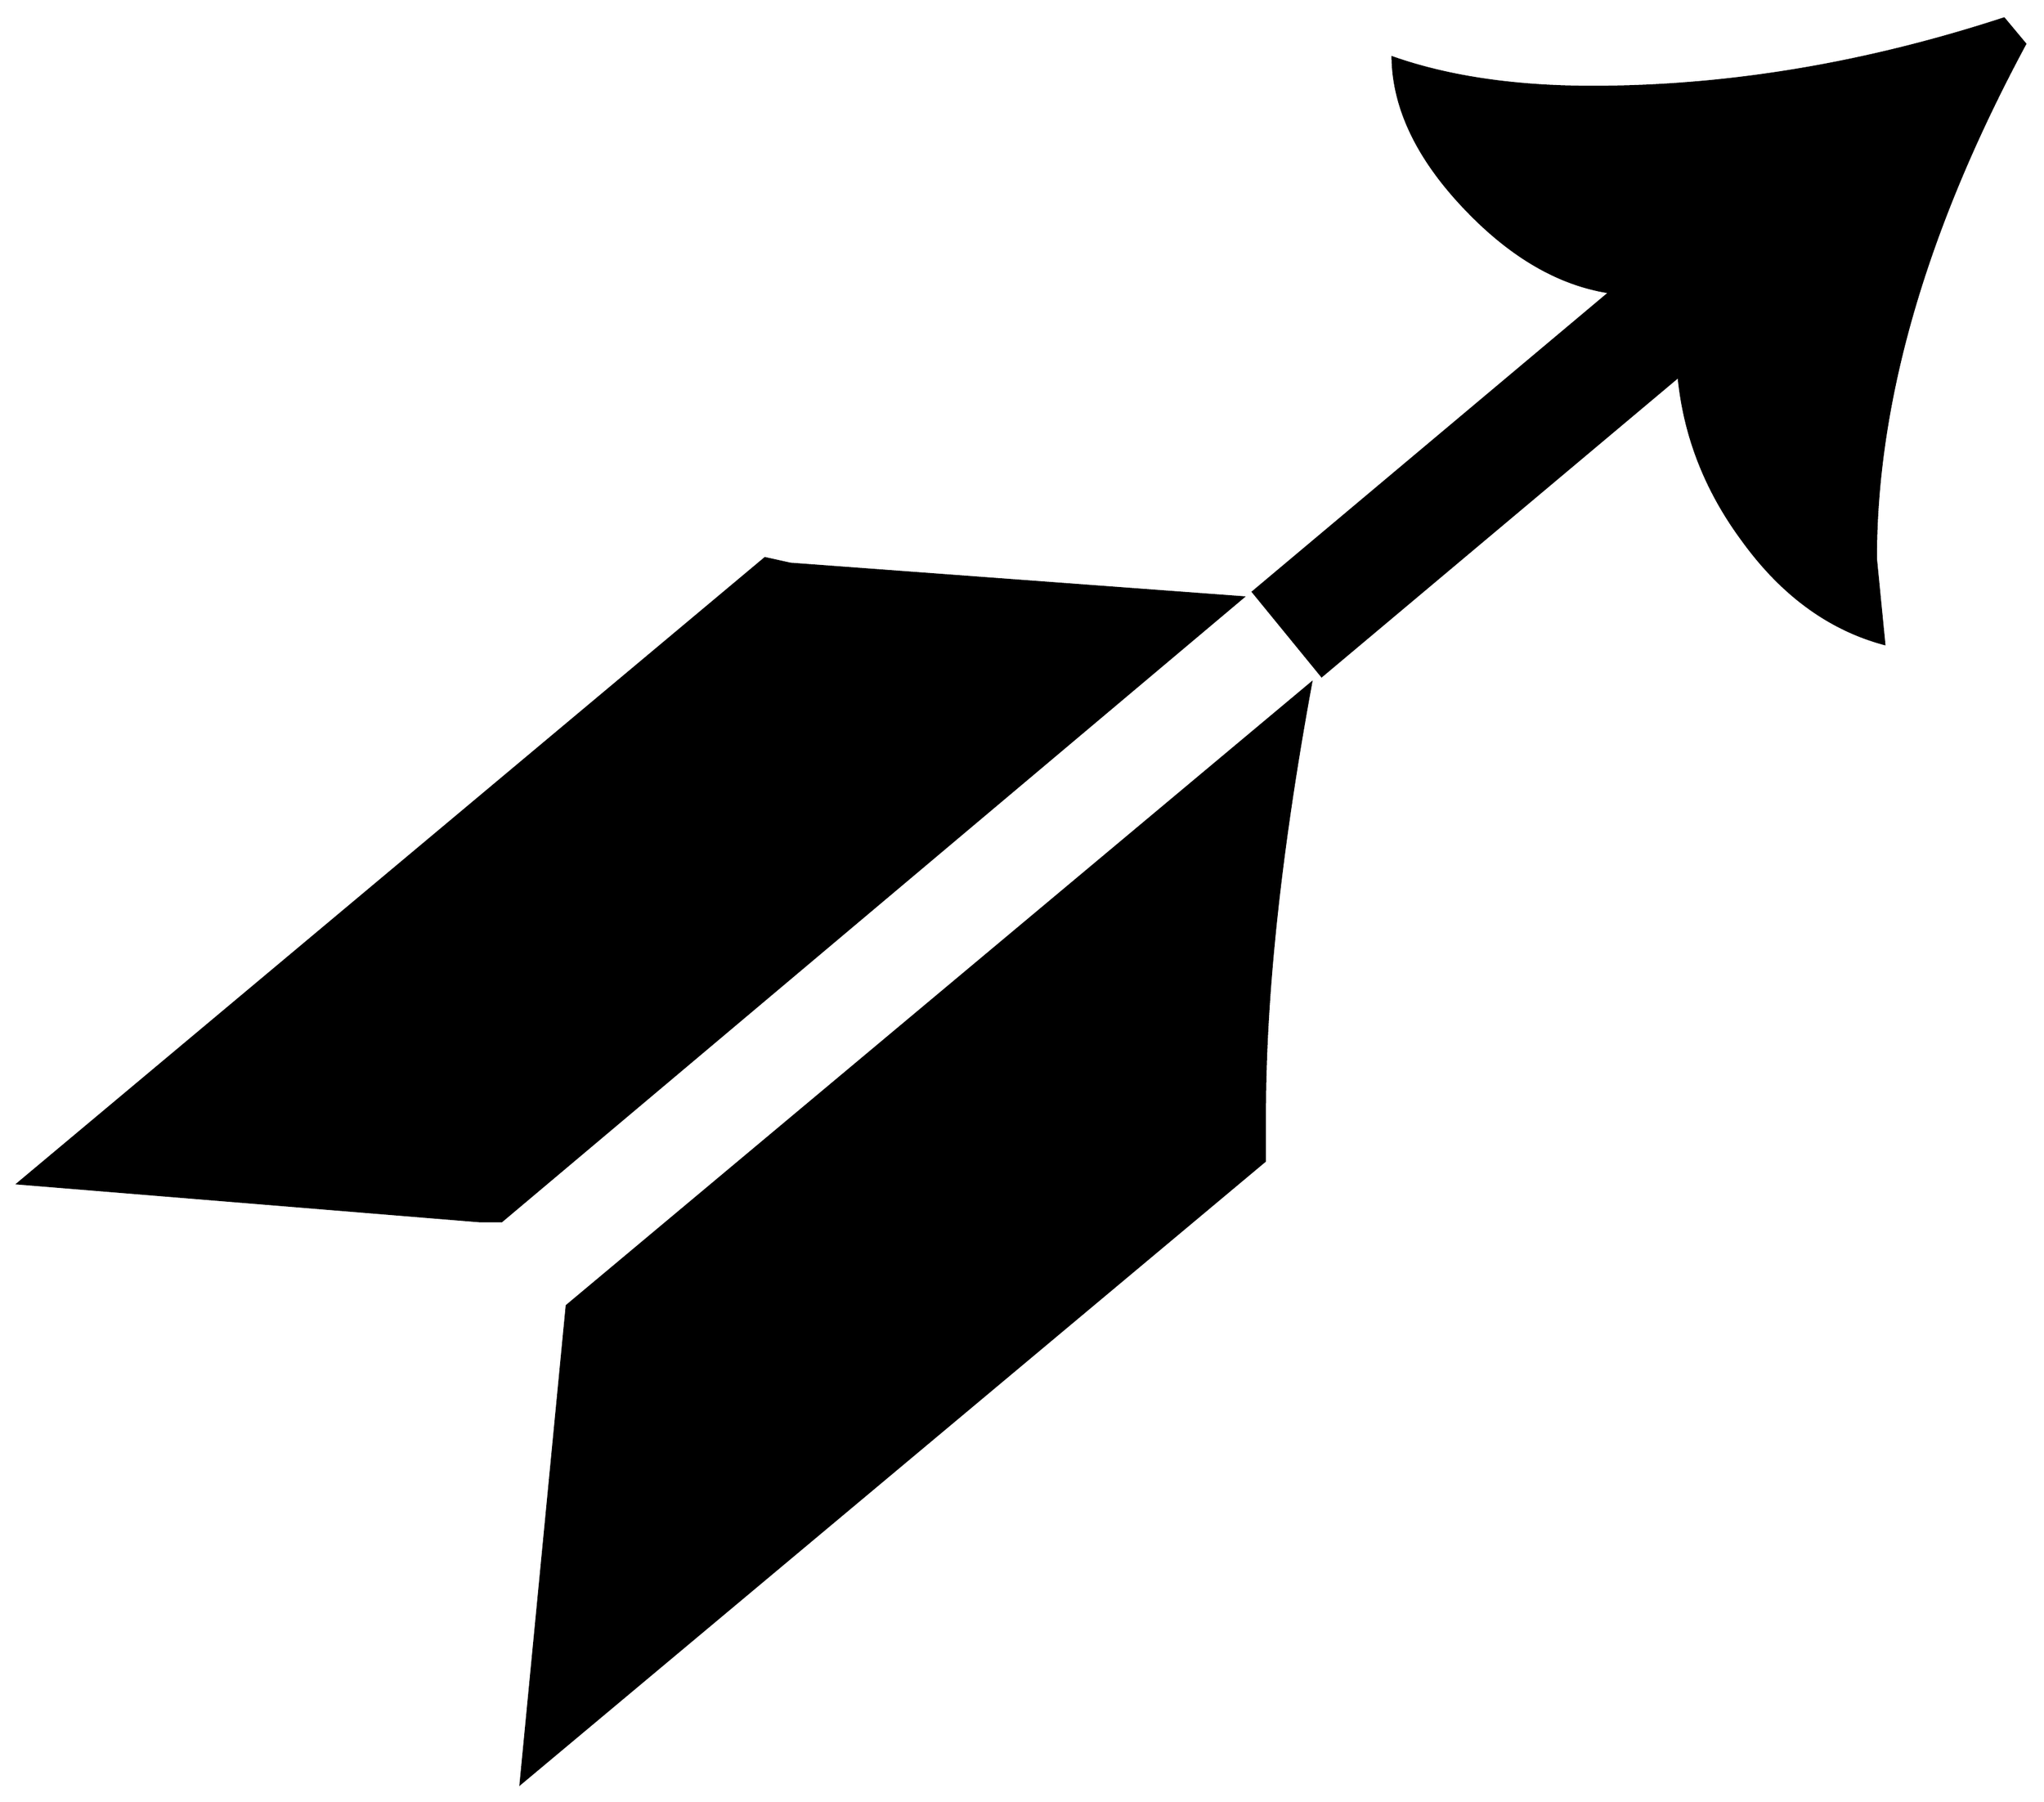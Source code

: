 


\begin{tikzpicture}[y=0.80pt, x=0.80pt, yscale=-1.0, xscale=1.0, inner sep=0pt, outer sep=0pt]
\begin{scope}[shift={(100.0,1832.0)},nonzero rule]
  \path[draw=.,fill=.,line width=1.600pt] (1538.0,-1323.0) ..
    controls (1466.667,-1190.333) and (1431.0,-1067.333) ..
    (1431.0,-954.0) -- (1437.0,-893.0) .. controls
    (1397.667,-903.667) and (1364.0,-928.333) .. (1336.0,-967.0) ..
    controls (1309.333,-1003.0) and (1294.0,-1042.333) ..
    (1290.0,-1085.0) -- (1034.0,-870.0) -- (985.0,-930.0) --
    (1241.0,-1145.0) .. controls (1205.0,-1150.333) and
    (1170.667,-1170.0) .. (1138.0,-1204.0) .. controls
    (1103.333,-1240.0) and (1085.667,-1276.333) .. (1085.0,-1313.0) ..
    controls (1125.0,-1299.0) and (1172.667,-1292.0) ..
    (1228.0,-1292.0) .. controls (1324.667,-1292.0) and
    (1423.0,-1308.333) .. (1523.0,-1341.0) -- (1538.0,-1323.0) --
    cycle(977.0,-926.0) -- (446.0,-479.0) -- (430.0,-479.0) --
    (100.0,-506.0) -- (635.0,-954.0) -- (653.0,-950.0) --
    (977.0,-926.0) -- cycle(1026.0,-864.0) .. controls
    (1004.0,-744.0) and (993.0,-641.0) .. (993.0,-555.0) --
    (993.0,-522.0) -- (460.0,-76.0) -- (493.0,-418.0) --
    (1026.0,-864.0) -- cycle;
\end{scope}

\end{tikzpicture}

